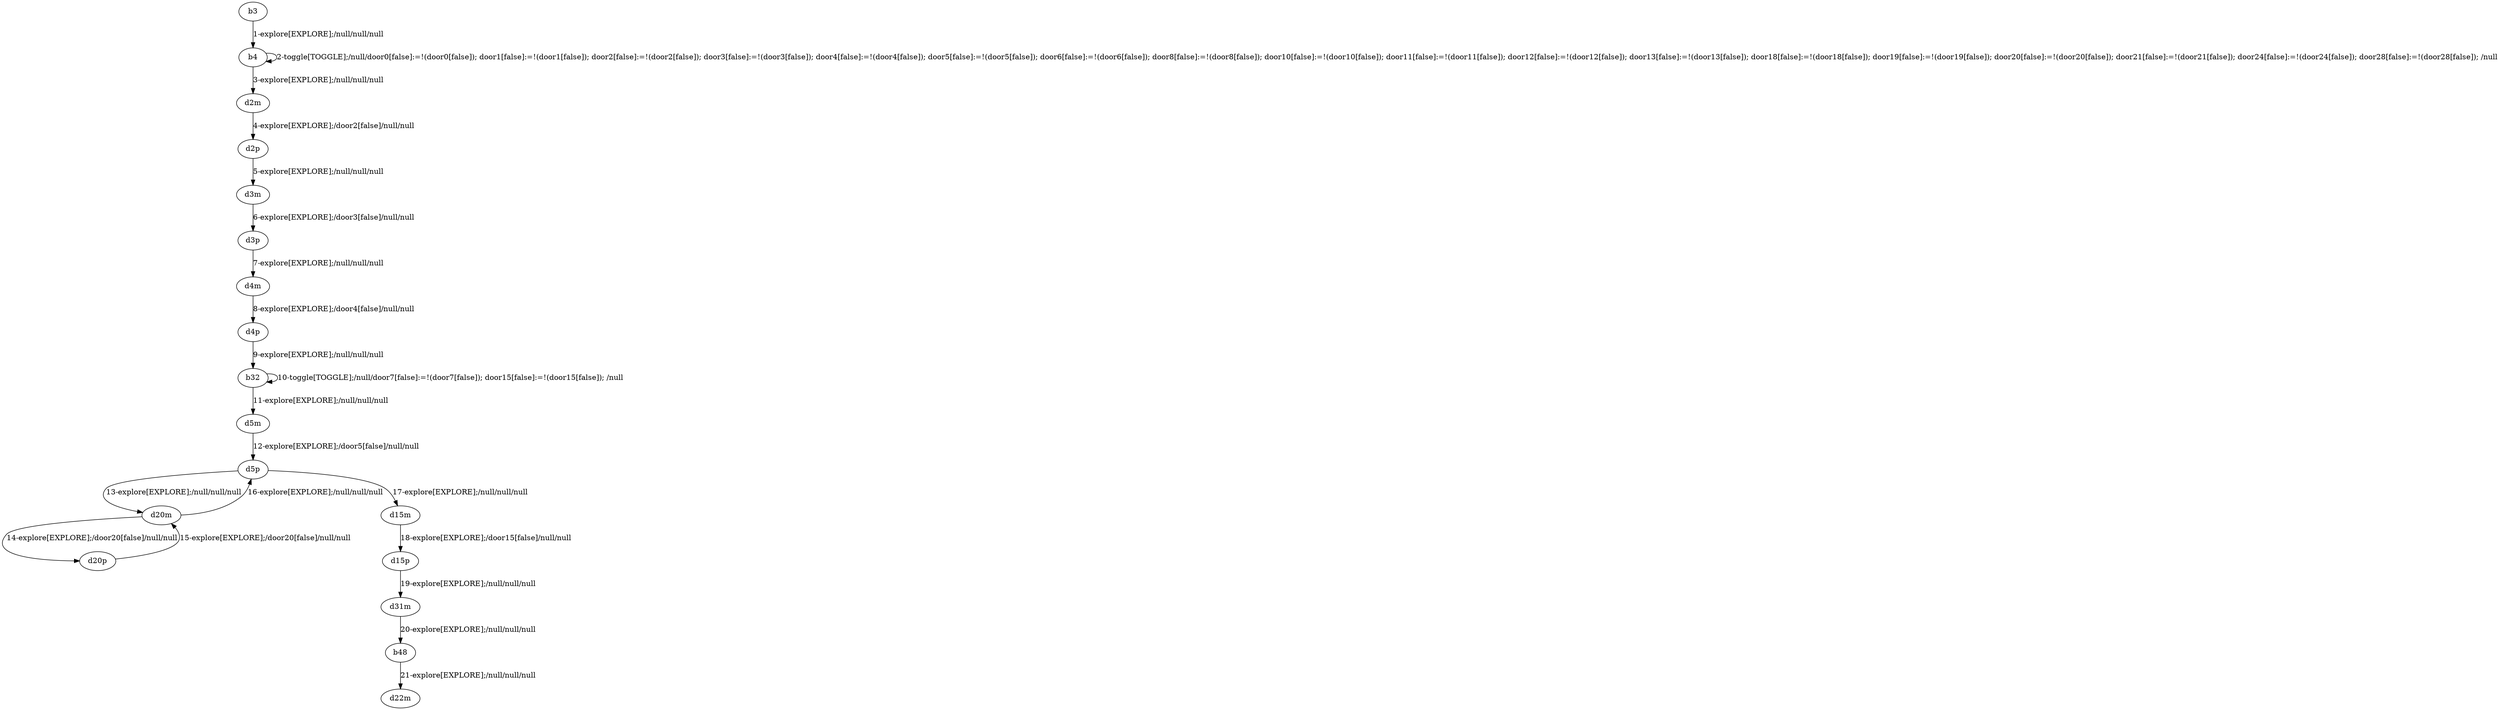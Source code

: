 # Total number of goals covered by this test: 4
# d20p --> d20m
# d20m --> d5p
# d20m --> d20p
# d5p --> d20m

digraph g {
"b3" -> "b4" [label = "1-explore[EXPLORE];/null/null/null"];
"b4" -> "b4" [label = "2-toggle[TOGGLE];/null/door0[false]:=!(door0[false]); door1[false]:=!(door1[false]); door2[false]:=!(door2[false]); door3[false]:=!(door3[false]); door4[false]:=!(door4[false]); door5[false]:=!(door5[false]); door6[false]:=!(door6[false]); door8[false]:=!(door8[false]); door10[false]:=!(door10[false]); door11[false]:=!(door11[false]); door12[false]:=!(door12[false]); door13[false]:=!(door13[false]); door18[false]:=!(door18[false]); door19[false]:=!(door19[false]); door20[false]:=!(door20[false]); door21[false]:=!(door21[false]); door24[false]:=!(door24[false]); door28[false]:=!(door28[false]); /null"];
"b4" -> "d2m" [label = "3-explore[EXPLORE];/null/null/null"];
"d2m" -> "d2p" [label = "4-explore[EXPLORE];/door2[false]/null/null"];
"d2p" -> "d3m" [label = "5-explore[EXPLORE];/null/null/null"];
"d3m" -> "d3p" [label = "6-explore[EXPLORE];/door3[false]/null/null"];
"d3p" -> "d4m" [label = "7-explore[EXPLORE];/null/null/null"];
"d4m" -> "d4p" [label = "8-explore[EXPLORE];/door4[false]/null/null"];
"d4p" -> "b32" [label = "9-explore[EXPLORE];/null/null/null"];
"b32" -> "b32" [label = "10-toggle[TOGGLE];/null/door7[false]:=!(door7[false]); door15[false]:=!(door15[false]); /null"];
"b32" -> "d5m" [label = "11-explore[EXPLORE];/null/null/null"];
"d5m" -> "d5p" [label = "12-explore[EXPLORE];/door5[false]/null/null"];
"d5p" -> "d20m" [label = "13-explore[EXPLORE];/null/null/null"];
"d20m" -> "d20p" [label = "14-explore[EXPLORE];/door20[false]/null/null"];
"d20p" -> "d20m" [label = "15-explore[EXPLORE];/door20[false]/null/null"];
"d20m" -> "d5p" [label = "16-explore[EXPLORE];/null/null/null"];
"d5p" -> "d15m" [label = "17-explore[EXPLORE];/null/null/null"];
"d15m" -> "d15p" [label = "18-explore[EXPLORE];/door15[false]/null/null"];
"d15p" -> "d31m" [label = "19-explore[EXPLORE];/null/null/null"];
"d31m" -> "b48" [label = "20-explore[EXPLORE];/null/null/null"];
"b48" -> "d22m" [label = "21-explore[EXPLORE];/null/null/null"];
}